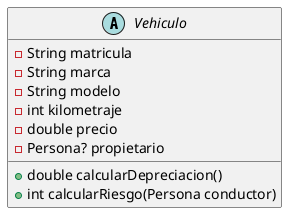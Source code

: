 @startuml
abstract class Vehiculo {
  - String matricula
  - String marca
  - String modelo
  - int kilometraje
  - double precio
  - Persona? propietario

  + double calcularDepreciacion()
  + int calcularRiesgo(Persona conductor)
}
@enduml